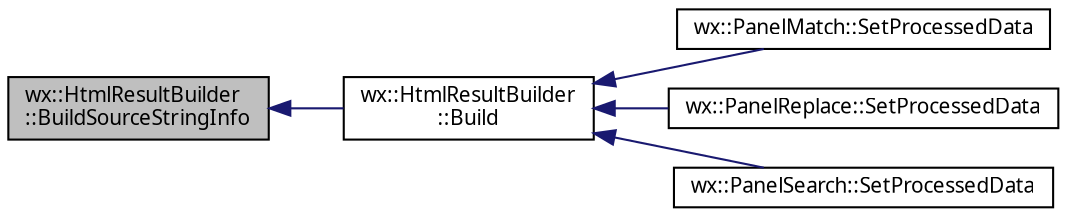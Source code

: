 digraph "wx::HtmlResultBuilder::BuildSourceStringInfo"
{
 // INTERACTIVE_SVG=YES
  edge [fontname="Verdana",fontsize="10",labelfontname="Verdana",labelfontsize="10"];
  node [fontname="Verdana",fontsize="10",shape=record];
  rankdir="LR";
  Node1 [label="wx::HtmlResultBuilder\l::BuildSourceStringInfo",height=0.2,width=0.4,color="black", fillcolor="grey75", style="filled", fontcolor="black"];
  Node1 -> Node2 [dir="back",color="midnightblue",fontsize="10",style="solid",fontname="Verdana"];
  Node2 [label="wx::HtmlResultBuilder\l::Build",height=0.2,width=0.4,color="black", fillcolor="white", style="filled",URL="$classwx_1_1_html_result_builder.html#ad313fb0a93cbeb3b1f47e784e808a489",tooltip="Функция построения результата обработки. "];
  Node2 -> Node3 [dir="back",color="midnightblue",fontsize="10",style="solid",fontname="Verdana"];
  Node3 [label="wx::PanelMatch::SetProcessedData",height=0.2,width=0.4,color="black", fillcolor="white", style="filled",URL="$classwx_1_1_panel_match.html#acf07909284b3dcc712fd11ecb8bc6496",tooltip="Функция передачи объекту представления обработанных данных. "];
  Node2 -> Node4 [dir="back",color="midnightblue",fontsize="10",style="solid",fontname="Verdana"];
  Node4 [label="wx::PanelReplace::SetProcessedData",height=0.2,width=0.4,color="black", fillcolor="white", style="filled",URL="$classwx_1_1_panel_replace.html#a133c64c63a2004726817884ea2e59ab8",tooltip="Функция передачи объекту представления обработанных данных. "];
  Node2 -> Node5 [dir="back",color="midnightblue",fontsize="10",style="solid",fontname="Verdana"];
  Node5 [label="wx::PanelSearch::SetProcessedData",height=0.2,width=0.4,color="black", fillcolor="white", style="filled",URL="$classwx_1_1_panel_search.html#a4e19adf4e3c5d667257250ebd0866583",tooltip="Функция передачи объекту представления обработанных данных. "];
}
